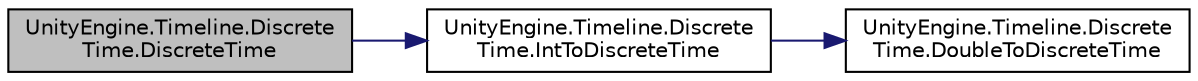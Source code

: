 digraph "UnityEngine.Timeline.DiscreteTime.DiscreteTime"
{
 // LATEX_PDF_SIZE
  edge [fontname="Helvetica",fontsize="10",labelfontname="Helvetica",labelfontsize="10"];
  node [fontname="Helvetica",fontsize="10",shape=record];
  rankdir="LR";
  Node1 [label="UnityEngine.Timeline.Discrete\lTime.DiscreteTime",height=0.2,width=0.4,color="black", fillcolor="grey75", style="filled", fontcolor="black",tooltip=" "];
  Node1 -> Node2 [color="midnightblue",fontsize="10",style="solid",fontname="Helvetica"];
  Node2 [label="UnityEngine.Timeline.Discrete\lTime.IntToDiscreteTime",height=0.2,width=0.4,color="black", fillcolor="white", style="filled",URL="$struct_unity_engine_1_1_timeline_1_1_discrete_time.html#a7c5775a0b21728875b105b2d75555f8a",tooltip=" "];
  Node2 -> Node3 [color="midnightblue",fontsize="10",style="solid",fontname="Helvetica"];
  Node3 [label="UnityEngine.Timeline.Discrete\lTime.DoubleToDiscreteTime",height=0.2,width=0.4,color="black", fillcolor="white", style="filled",URL="$struct_unity_engine_1_1_timeline_1_1_discrete_time.html#aadb8be5b96263dacc7db7fbb50c9e485",tooltip=" "];
}
